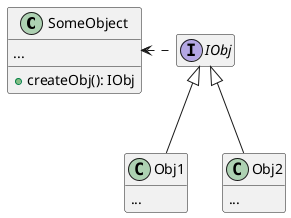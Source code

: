 @startuml
class SomeObject {
    ...
    +createObj(): IObj
}

interface IObj

class Obj1 {
    ...
}

class Obj2 {
    ...
}

Obj1 -u-|> IObj
Obj2 -u-|> IObj
IObj .l.> SomeObject

hide empty members
@enduml
